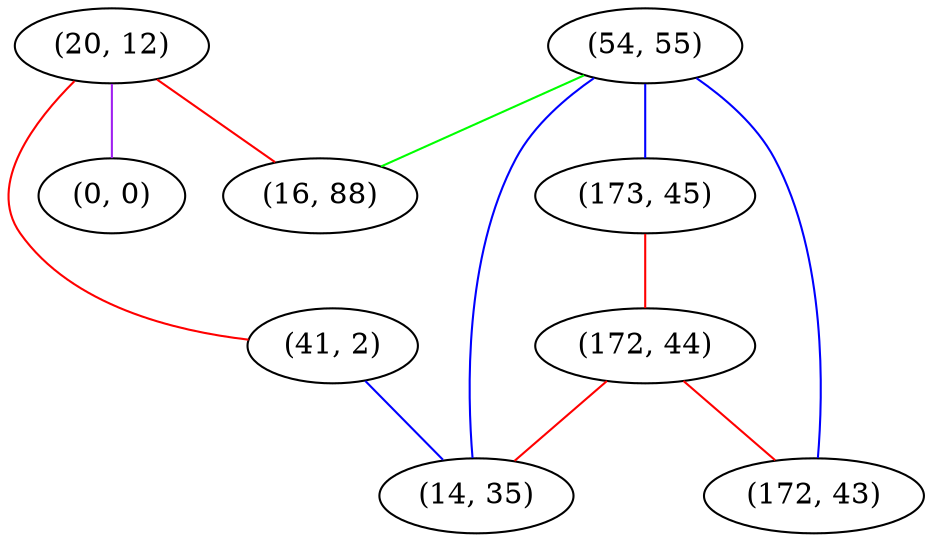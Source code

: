 graph "" {
"(20, 12)";
"(54, 55)";
"(173, 45)";
"(41, 2)";
"(172, 44)";
"(0, 0)";
"(172, 43)";
"(14, 35)";
"(16, 88)";
"(20, 12)" -- "(41, 2)"  [color=red, key=0, weight=1];
"(20, 12)" -- "(16, 88)"  [color=red, key=0, weight=1];
"(20, 12)" -- "(0, 0)"  [color=purple, key=0, weight=4];
"(54, 55)" -- "(14, 35)"  [color=blue, key=0, weight=3];
"(54, 55)" -- "(16, 88)"  [color=green, key=0, weight=2];
"(54, 55)" -- "(173, 45)"  [color=blue, key=0, weight=3];
"(54, 55)" -- "(172, 43)"  [color=blue, key=0, weight=3];
"(173, 45)" -- "(172, 44)"  [color=red, key=0, weight=1];
"(41, 2)" -- "(14, 35)"  [color=blue, key=0, weight=3];
"(172, 44)" -- "(14, 35)"  [color=red, key=0, weight=1];
"(172, 44)" -- "(172, 43)"  [color=red, key=0, weight=1];
}
